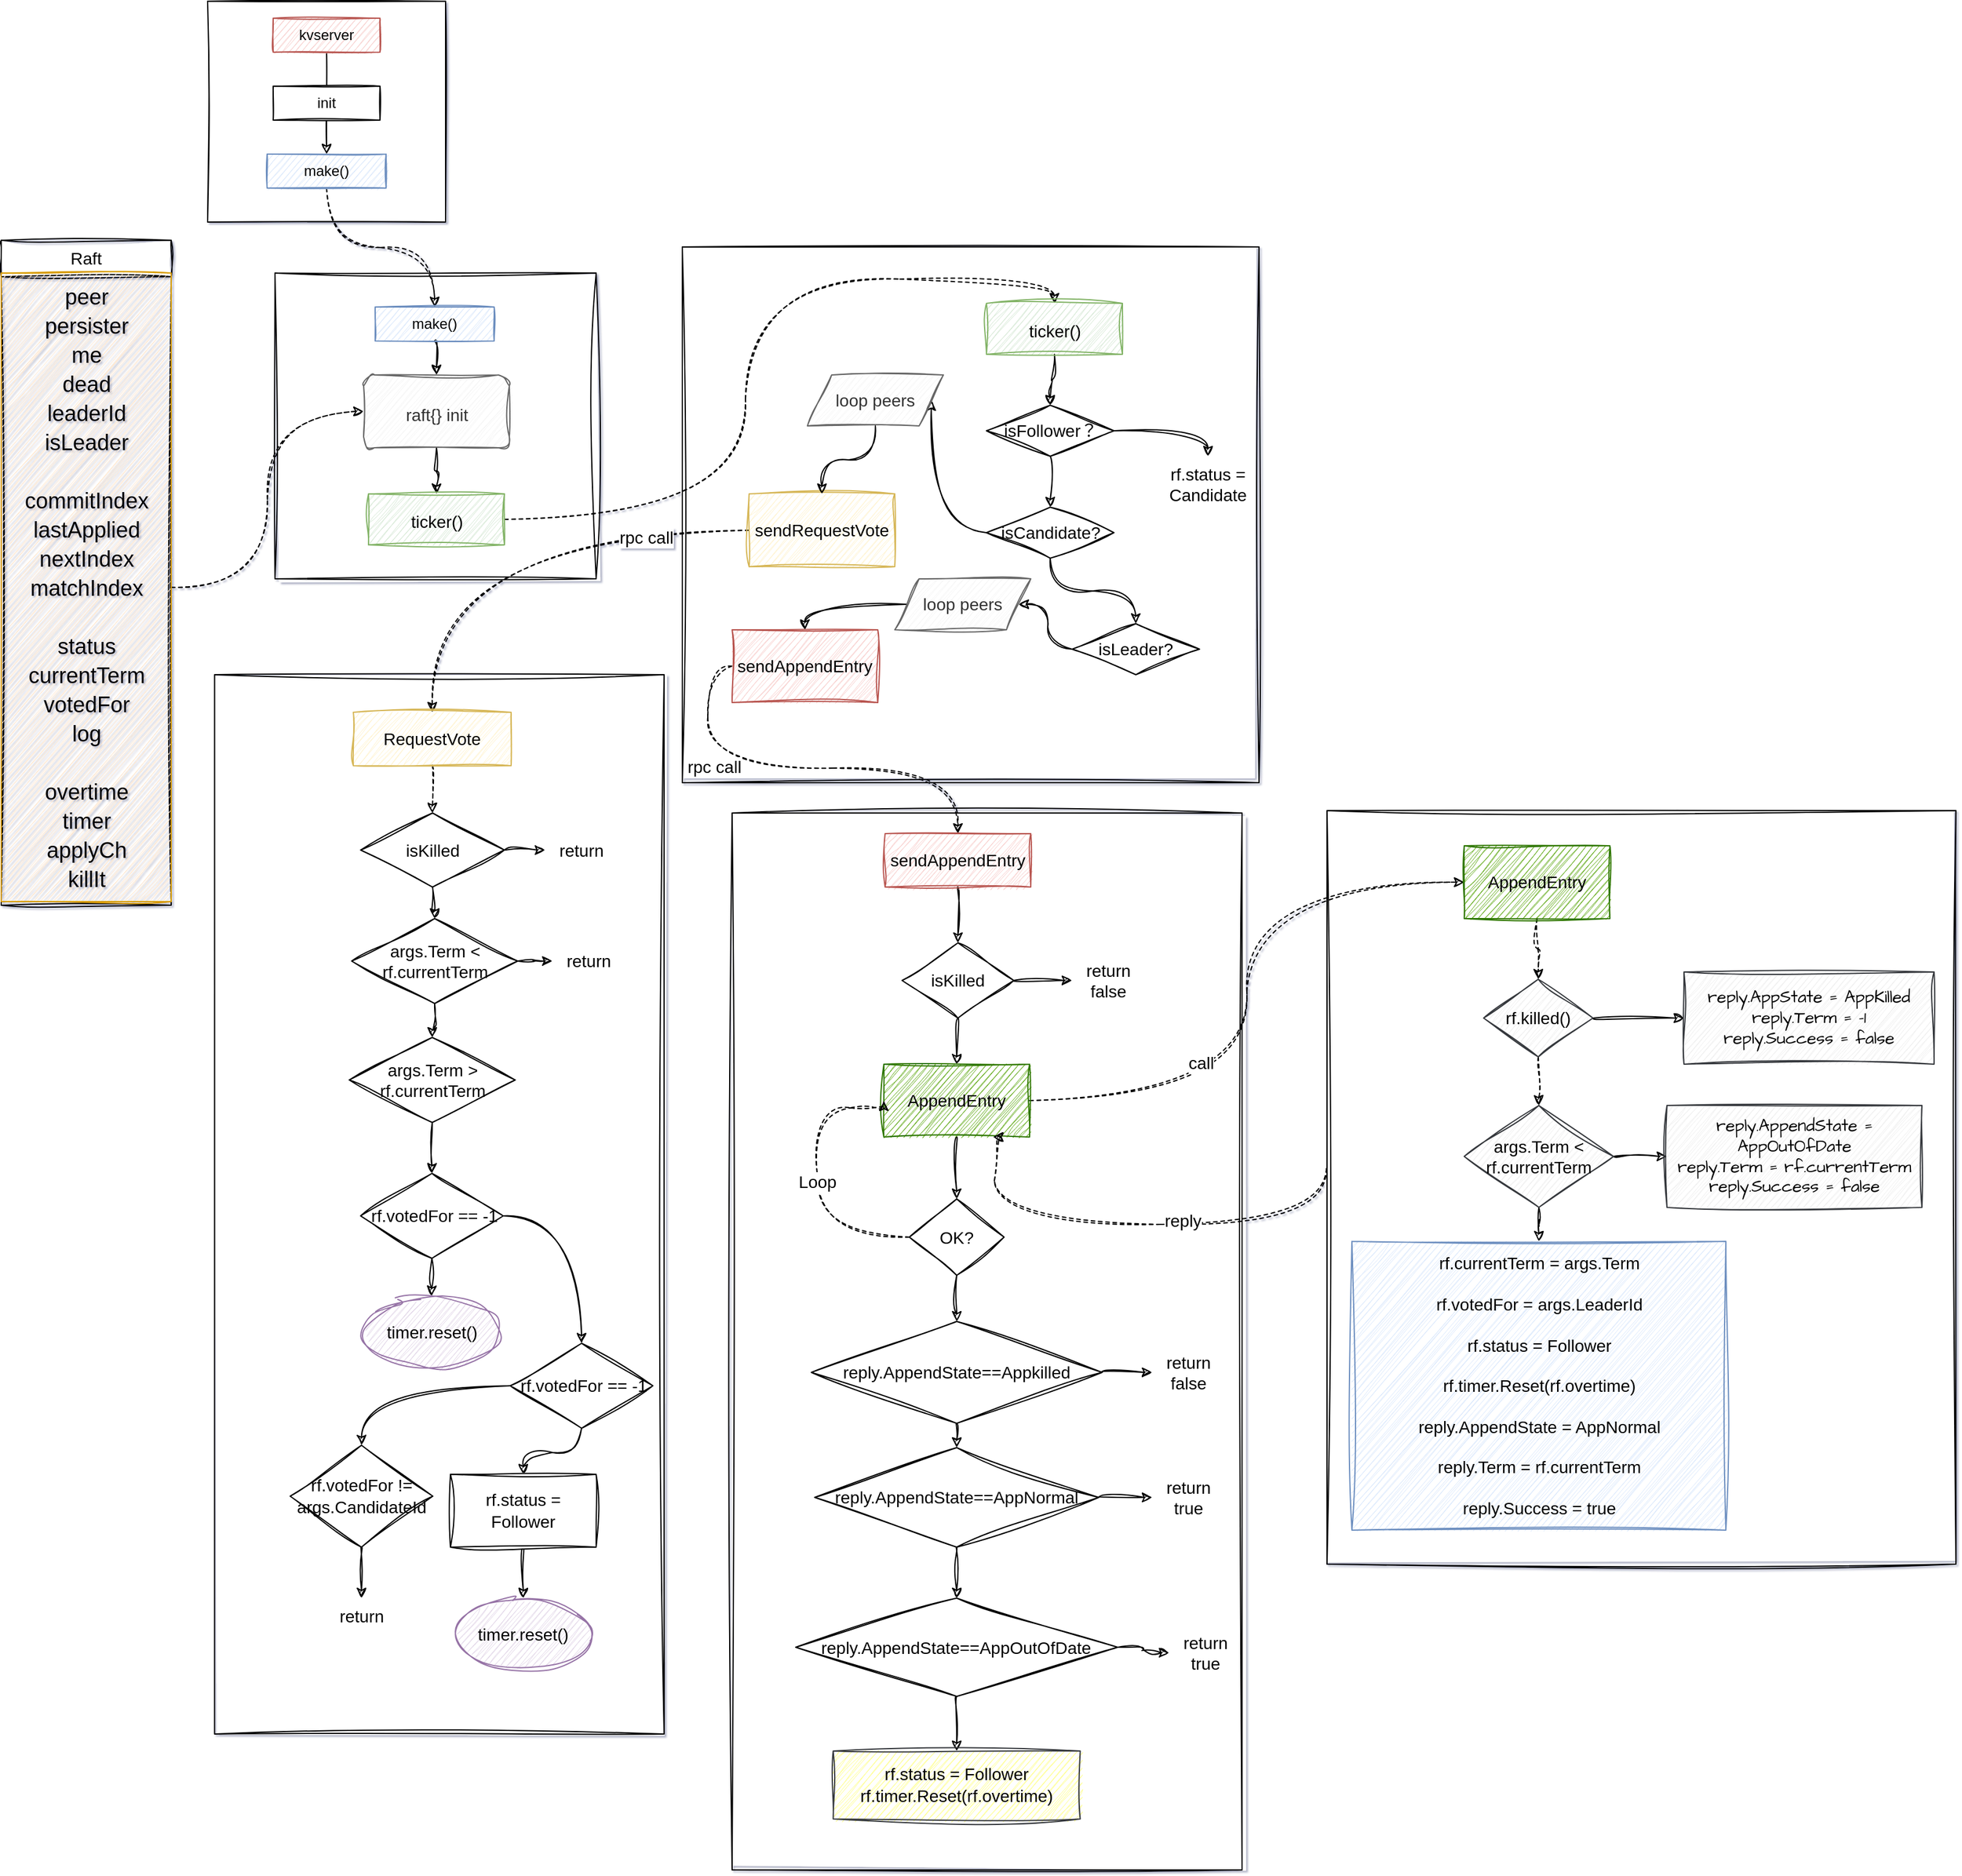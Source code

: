 <mxfile version="20.6.0" type="github"><diagram id="FBNPLSgK4uQEp-y_yy-n" name="第 1 页"><mxGraphModel dx="3739" dy="1654" grid="1" gridSize="14" guides="1" tooltips="1" connect="1" arrows="1" fold="1" page="1" pageScale="1" pageWidth="827" pageHeight="1169" math="0" shadow="1"><root><mxCell id="0"/><mxCell id="1" parent="0"/><mxCell id="ZAG0RleTYIJ7giiX-ed6-130" value="" style="rounded=0;whiteSpace=wrap;html=1;sketch=1;hachureGap=4;jiggle=2;fontFamily=Helvetica;fontSize=14;fontColor=#000000;" vertex="1" parent="1"><mxGeometry x="1022" y="709" width="518" height="621" as="geometry"/></mxCell><mxCell id="ZAG0RleTYIJ7giiX-ed6-66" value="" style="rounded=0;whiteSpace=wrap;html=1;sketch=1;hachureGap=4;jiggle=2;fontFamily=Helvetica;fontSize=14;" vertex="1" parent="1"><mxGeometry x="532" y="711" width="420" height="871" as="geometry"/></mxCell><mxCell id="ZAG0RleTYIJ7giiX-ed6-63" value="" style="rounded=0;whiteSpace=wrap;html=1;sketch=1;hachureGap=4;jiggle=2;fontFamily=Helvetica;fontSize=14;" vertex="1" parent="1"><mxGeometry x="105.75" y="597" width="370.25" height="873" as="geometry"/></mxCell><mxCell id="ZAG0RleTYIJ7giiX-ed6-6" value="" style="rounded=0;whiteSpace=wrap;html=1;sketch=1;hachureGap=4;jiggle=2;fontFamily=Architects Daughter;fontSource=https%3A%2F%2Ffonts.googleapis.com%2Fcss%3Ffamily%3DArchitects%2BDaughter;fontSize=20;" vertex="1" parent="1"><mxGeometry x="155.5" y="266" width="264.5" height="252" as="geometry"/></mxCell><mxCell id="ZAG0RleTYIJ7giiX-ed6-21" value="" style="rounded=0;whiteSpace=wrap;html=1;sketch=1;hachureGap=4;jiggle=2;fontFamily=Helvetica;fontSize=14;" vertex="1" parent="1"><mxGeometry x="491" y="244.5" width="475" height="441.5" as="geometry"/></mxCell><mxCell id="ZAG0RleTYIJ7giiX-ed6-1" value="" style="rounded=0;whiteSpace=wrap;html=1;sketch=1;gradientColor=none;shadow=0;glass=0;" vertex="1" parent="1"><mxGeometry x="100" y="42" width="196" height="182" as="geometry"/></mxCell><mxCell id="ZAG0RleTYIJ7giiX-ed6-5" value="" style="edgeStyle=orthogonalEdgeStyle;rounded=0;orthogonalLoop=1;jettySize=auto;html=1;sketch=1;" edge="1" parent="1" source="ZAG0RleTYIJ7giiX-ed6-2" target="ZAG0RleTYIJ7giiX-ed6-4"><mxGeometry relative="1" as="geometry"/></mxCell><mxCell id="ZAG0RleTYIJ7giiX-ed6-2" value="kvserver" style="rounded=0;whiteSpace=wrap;html=1;shadow=0;glass=0;sketch=1;fillColor=#f8cecc;strokeColor=#b85450;" vertex="1" parent="1"><mxGeometry x="154" y="56" width="88" height="28" as="geometry"/></mxCell><mxCell id="ZAG0RleTYIJ7giiX-ed6-3" value="init" style="rounded=0;whiteSpace=wrap;html=1;shadow=0;glass=0;sketch=1;gradientColor=none;" vertex="1" parent="1"><mxGeometry x="154" y="112" width="88" height="28" as="geometry"/></mxCell><mxCell id="ZAG0RleTYIJ7giiX-ed6-10" style="edgeStyle=orthogonalEdgeStyle;sketch=1;hachureGap=4;jiggle=2;orthogonalLoop=1;jettySize=auto;html=1;exitX=0.5;exitY=1;exitDx=0;exitDy=0;fontFamily=Architects Daughter;fontSource=https%3A%2F%2Ffonts.googleapis.com%2Fcss%3Ffamily%3DArchitects%2BDaughter;fontSize=16;dashed=1;curved=1;" edge="1" parent="1" source="ZAG0RleTYIJ7giiX-ed6-4" target="ZAG0RleTYIJ7giiX-ed6-8"><mxGeometry relative="1" as="geometry"/></mxCell><mxCell id="ZAG0RleTYIJ7giiX-ed6-4" value="make()" style="rounded=0;whiteSpace=wrap;html=1;shadow=0;glass=0;sketch=1;fillColor=#dae8fc;strokeColor=#6c8ebf;" vertex="1" parent="1"><mxGeometry x="149" y="168" width="98" height="28" as="geometry"/></mxCell><mxCell id="ZAG0RleTYIJ7giiX-ed6-20" style="edgeStyle=orthogonalEdgeStyle;curved=1;sketch=1;hachureGap=4;jiggle=2;orthogonalLoop=1;jettySize=auto;html=1;exitX=0.5;exitY=1;exitDx=0;exitDy=0;entryX=0.5;entryY=0;entryDx=0;entryDy=0;fontFamily=Helvetica;fontSize=14;" edge="1" parent="1" source="ZAG0RleTYIJ7giiX-ed6-8" target="ZAG0RleTYIJ7giiX-ed6-15"><mxGeometry relative="1" as="geometry"/></mxCell><mxCell id="ZAG0RleTYIJ7giiX-ed6-8" value="make()" style="rounded=0;whiteSpace=wrap;html=1;shadow=0;glass=0;sketch=1;fillColor=#dae8fc;strokeColor=#6c8ebf;" vertex="1" parent="1"><mxGeometry x="238" y="294" width="98" height="28" as="geometry"/></mxCell><mxCell id="ZAG0RleTYIJ7giiX-ed6-19" value="" style="edgeStyle=orthogonalEdgeStyle;curved=1;sketch=1;hachureGap=4;jiggle=2;orthogonalLoop=1;jettySize=auto;html=1;fontFamily=Helvetica;fontSize=14;" edge="1" parent="1" source="ZAG0RleTYIJ7giiX-ed6-15" target="ZAG0RleTYIJ7giiX-ed6-18"><mxGeometry relative="1" as="geometry"/></mxCell><mxCell id="ZAG0RleTYIJ7giiX-ed6-15" value="&lt;pre&gt;&lt;font face=&quot;Helvetica&quot; style=&quot;font-size: 14px;&quot;&gt;raft{} init&lt;/font&gt;&lt;/pre&gt;" style="rounded=1;whiteSpace=wrap;html=1;sketch=1;hachureGap=4;jiggle=2;fontFamily=Architects Daughter;fontSource=https%3A%2F%2Ffonts.googleapis.com%2Fcss%3Ffamily%3DArchitects%2BDaughter;fontSize=20;fillColor=#f5f5f5;fontColor=#333333;strokeColor=#666666;" vertex="1" parent="1"><mxGeometry x="228.5" y="350" width="120" height="60" as="geometry"/></mxCell><mxCell id="ZAG0RleTYIJ7giiX-ed6-23" style="edgeStyle=orthogonalEdgeStyle;curved=1;sketch=1;hachureGap=4;jiggle=2;orthogonalLoop=1;jettySize=auto;html=1;exitX=1;exitY=0.5;exitDx=0;exitDy=0;entryX=0.5;entryY=0;entryDx=0;entryDy=0;dashed=1;fontFamily=Helvetica;fontSize=14;" edge="1" parent="1" source="ZAG0RleTYIJ7giiX-ed6-18" target="ZAG0RleTYIJ7giiX-ed6-22"><mxGeometry relative="1" as="geometry"/></mxCell><mxCell id="ZAG0RleTYIJ7giiX-ed6-18" value="&lt;font style=&quot;font-size: 14px;&quot; face=&quot;Helvetica&quot;&gt;ticker()&lt;/font&gt;" style="rounded=0;whiteSpace=wrap;html=1;sketch=1;hachureGap=4;jiggle=2;fontFamily=Architects Daughter;fontSource=https%3A%2F%2Ffonts.googleapis.com%2Fcss%3Ffamily%3DArchitects%2BDaughter;fontSize=20;fillColor=#d5e8d4;strokeColor=#82b366;" vertex="1" parent="1"><mxGeometry x="232.5" y="448" width="112" height="42" as="geometry"/></mxCell><mxCell id="ZAG0RleTYIJ7giiX-ed6-50" value="" style="edgeStyle=orthogonalEdgeStyle;curved=1;sketch=1;hachureGap=4;jiggle=2;orthogonalLoop=1;jettySize=auto;html=1;fontFamily=Helvetica;fontSize=14;" edge="1" parent="1" source="ZAG0RleTYIJ7giiX-ed6-22" target="ZAG0RleTYIJ7giiX-ed6-45"><mxGeometry relative="1" as="geometry"/></mxCell><mxCell id="ZAG0RleTYIJ7giiX-ed6-22" value="&lt;font style=&quot;font-size: 14px;&quot; face=&quot;Helvetica&quot;&gt;ticker()&lt;/font&gt;" style="rounded=0;whiteSpace=wrap;html=1;sketch=1;hachureGap=4;jiggle=2;fontFamily=Architects Daughter;fontSource=https%3A%2F%2Ffonts.googleapis.com%2Fcss%3Ffamily%3DArchitects%2BDaughter;fontSize=20;fillColor=#d5e8d4;strokeColor=#82b366;" vertex="1" parent="1"><mxGeometry x="741.5" y="291" width="112" height="42" as="geometry"/></mxCell><mxCell id="ZAG0RleTYIJ7giiX-ed6-35" value="Raft" style="swimlane;fontStyle=0;childLayout=stackLayout;horizontal=1;startSize=30;horizontalStack=0;resizeParent=1;resizeParentMax=0;resizeLast=0;collapsible=1;marginBottom=0;whiteSpace=wrap;html=1;sketch=1;hachureGap=4;jiggle=2;fontFamily=Helvetica;fontSize=14;" vertex="1" parent="1"><mxGeometry x="-70" y="239" width="140" height="548" as="geometry"/></mxCell><mxCell id="ZAG0RleTYIJ7giiX-ed6-44" style="edgeStyle=orthogonalEdgeStyle;curved=1;sketch=1;hachureGap=4;jiggle=2;orthogonalLoop=1;jettySize=auto;html=1;dashed=1;fontFamily=Helvetica;fontSize=14;" edge="1" parent="1" source="ZAG0RleTYIJ7giiX-ed6-13" target="ZAG0RleTYIJ7giiX-ed6-15"><mxGeometry relative="1" as="geometry"/></mxCell><mxCell id="ZAG0RleTYIJ7giiX-ed6-13" value="&lt;font style=&quot;font-size: 18px;&quot; face=&quot;Helvetica&quot;&gt;peer&lt;br&gt;persister&lt;br&gt;me&lt;br&gt;dead&lt;br&gt;leaderId&lt;br&gt;isLeader&lt;br&gt;&lt;br&gt;commitIndex&lt;br&gt;lastApplied&lt;br&gt;nextIndex&lt;br&gt;matchIndex&lt;br&gt;&lt;br&gt;status&lt;br&gt;currentTerm&lt;br&gt;votedFor&lt;br&gt;log&lt;br&gt;&lt;br&gt;overtime&lt;br&gt;timer&lt;br&gt;applyCh&lt;br&gt;killIt&lt;/font&gt;" style="text;html=1;resizable=0;autosize=1;align=center;verticalAlign=middle;points=[];fillColor=#ffe6cc;rounded=0;sketch=1;hachureGap=4;jiggle=2;fontFamily=Architects Daughter;fontSource=https%3A%2F%2Ffonts.googleapis.com%2Fcss%3Ffamily%3DArchitects%2BDaughter;fontSize=20;strokeColor=#d79b00;" vertex="1" parent="1"><mxGeometry x="-70" y="266" width="140" height="518" as="geometry"/></mxCell><mxCell id="ZAG0RleTYIJ7giiX-ed6-48" style="edgeStyle=orthogonalEdgeStyle;curved=1;sketch=1;hachureGap=4;jiggle=2;orthogonalLoop=1;jettySize=auto;html=1;exitX=0.5;exitY=1;exitDx=0;exitDy=0;fontFamily=Helvetica;fontSize=14;" edge="1" parent="1" source="ZAG0RleTYIJ7giiX-ed6-45" target="ZAG0RleTYIJ7giiX-ed6-46"><mxGeometry relative="1" as="geometry"/></mxCell><mxCell id="ZAG0RleTYIJ7giiX-ed6-45" value="isFollower？" style="rhombus;whiteSpace=wrap;html=1;sketch=1;hachureGap=4;jiggle=2;fontFamily=Helvetica;fontSize=14;" vertex="1" parent="1"><mxGeometry x="741.5" y="375" width="105" height="42" as="geometry"/></mxCell><mxCell id="ZAG0RleTYIJ7giiX-ed6-53" style="edgeStyle=orthogonalEdgeStyle;curved=1;sketch=1;hachureGap=4;jiggle=2;orthogonalLoop=1;jettySize=auto;html=1;exitX=1;exitY=0.5;exitDx=0;exitDy=0;entryX=0.5;entryY=0;entryDx=0;entryDy=0;fontFamily=Helvetica;fontSize=14;" edge="1" parent="1" source="ZAG0RleTYIJ7giiX-ed6-45" target="ZAG0RleTYIJ7giiX-ed6-52"><mxGeometry relative="1" as="geometry"><mxPoint x="892" y="458.0" as="targetPoint"/></mxGeometry></mxCell><mxCell id="ZAG0RleTYIJ7giiX-ed6-49" value="" style="edgeStyle=orthogonalEdgeStyle;curved=1;sketch=1;hachureGap=4;jiggle=2;orthogonalLoop=1;jettySize=auto;html=1;fontFamily=Helvetica;fontSize=14;" edge="1" parent="1" source="ZAG0RleTYIJ7giiX-ed6-46" target="ZAG0RleTYIJ7giiX-ed6-47"><mxGeometry relative="1" as="geometry"/></mxCell><mxCell id="ZAG0RleTYIJ7giiX-ed6-72" style="edgeStyle=orthogonalEdgeStyle;curved=1;sketch=1;hachureGap=4;jiggle=2;orthogonalLoop=1;jettySize=auto;html=1;exitX=0;exitY=0.5;exitDx=0;exitDy=0;entryX=1;entryY=0.5;entryDx=0;entryDy=0;fontFamily=Helvetica;fontSize=14;" edge="1" parent="1" source="ZAG0RleTYIJ7giiX-ed6-46" target="ZAG0RleTYIJ7giiX-ed6-71"><mxGeometry relative="1" as="geometry"/></mxCell><mxCell id="ZAG0RleTYIJ7giiX-ed6-46" value="isCandidate?" style="rhombus;whiteSpace=wrap;html=1;sketch=1;hachureGap=4;jiggle=2;fontFamily=Helvetica;fontSize=14;" vertex="1" parent="1"><mxGeometry x="741.5" y="459" width="105" height="42" as="geometry"/></mxCell><mxCell id="ZAG0RleTYIJ7giiX-ed6-60" value="" style="edgeStyle=orthogonalEdgeStyle;curved=1;sketch=1;hachureGap=4;jiggle=2;orthogonalLoop=1;jettySize=auto;html=1;fontFamily=Helvetica;fontSize=14;entryX=1;entryY=0.5;entryDx=0;entryDy=0;" edge="1" parent="1" source="ZAG0RleTYIJ7giiX-ed6-47" target="ZAG0RleTYIJ7giiX-ed6-75"><mxGeometry relative="1" as="geometry"><mxPoint x="718" y="564" as="targetPoint"/></mxGeometry></mxCell><mxCell id="ZAG0RleTYIJ7giiX-ed6-47" value="isLeader?" style="rhombus;whiteSpace=wrap;html=1;sketch=1;hachureGap=4;jiggle=2;fontFamily=Helvetica;fontSize=14;" vertex="1" parent="1"><mxGeometry x="812" y="555" width="105" height="42" as="geometry"/></mxCell><mxCell id="ZAG0RleTYIJ7giiX-ed6-52" value="rf.status = Candidate" style="text;html=1;strokeColor=none;fillColor=none;align=center;verticalAlign=middle;whiteSpace=wrap;rounded=0;sketch=1;hachureGap=4;jiggle=2;fontFamily=Helvetica;fontSize=14;" vertex="1" parent="1"><mxGeometry x="882" y="417" width="84" height="45" as="geometry"/></mxCell><mxCell id="ZAG0RleTYIJ7giiX-ed6-62" style="edgeStyle=orthogonalEdgeStyle;curved=1;sketch=1;hachureGap=4;jiggle=2;orthogonalLoop=1;jettySize=auto;html=1;exitX=0;exitY=0.5;exitDx=0;exitDy=0;fontFamily=Helvetica;fontSize=14;dashed=1;" edge="1" parent="1" source="ZAG0RleTYIJ7giiX-ed6-55" target="ZAG0RleTYIJ7giiX-ed6-61"><mxGeometry relative="1" as="geometry"/></mxCell><mxCell id="ZAG0RleTYIJ7giiX-ed6-67" value="rpc call" style="edgeLabel;html=1;align=center;verticalAlign=middle;resizable=0;points=[];fontSize=14;fontFamily=Helvetica;" vertex="1" connectable="0" parent="ZAG0RleTYIJ7giiX-ed6-62"><mxGeometry x="-0.585" y="6" relative="1" as="geometry"><mxPoint as="offset"/></mxGeometry></mxCell><mxCell id="ZAG0RleTYIJ7giiX-ed6-55" value="sendRequestVote" style="rounded=0;whiteSpace=wrap;html=1;sketch=1;hachureGap=4;jiggle=2;fontFamily=Helvetica;fontSize=14;fillColor=#fff2cc;strokeColor=#d6b656;" vertex="1" parent="1"><mxGeometry x="546" y="448" width="120" height="60" as="geometry"/></mxCell><mxCell id="ZAG0RleTYIJ7giiX-ed6-65" style="edgeStyle=orthogonalEdgeStyle;curved=1;sketch=1;hachureGap=4;jiggle=2;orthogonalLoop=1;jettySize=auto;html=1;exitX=0;exitY=0.5;exitDx=0;exitDy=0;fontFamily=Helvetica;fontSize=14;dashed=1;" edge="1" parent="1" source="ZAG0RleTYIJ7giiX-ed6-57" target="ZAG0RleTYIJ7giiX-ed6-64"><mxGeometry relative="1" as="geometry"/></mxCell><mxCell id="ZAG0RleTYIJ7giiX-ed6-69" value="rpc call" style="edgeLabel;html=1;align=center;verticalAlign=middle;resizable=0;points=[];fontSize=14;fontFamily=Helvetica;" vertex="1" connectable="0" parent="ZAG0RleTYIJ7giiX-ed6-65"><mxGeometry x="-0.434" y="5" relative="1" as="geometry"><mxPoint as="offset"/></mxGeometry></mxCell><mxCell id="ZAG0RleTYIJ7giiX-ed6-57" value="sendAppendEntry" style="rounded=0;whiteSpace=wrap;html=1;sketch=1;hachureGap=4;jiggle=2;fontFamily=Helvetica;fontSize=14;fillColor=#f8cecc;strokeColor=#b85450;" vertex="1" parent="1"><mxGeometry x="532" y="560" width="120" height="60" as="geometry"/></mxCell><mxCell id="ZAG0RleTYIJ7giiX-ed6-80" style="edgeStyle=orthogonalEdgeStyle;curved=1;sketch=1;hachureGap=4;jiggle=2;orthogonalLoop=1;jettySize=auto;html=1;exitX=0.5;exitY=1;exitDx=0;exitDy=0;entryX=0.5;entryY=0;entryDx=0;entryDy=0;dashed=1;fontFamily=Helvetica;fontSize=14;" edge="1" parent="1" source="ZAG0RleTYIJ7giiX-ed6-61" target="ZAG0RleTYIJ7giiX-ed6-82"><mxGeometry relative="1" as="geometry"><mxPoint x="286.771" y="707.436" as="targetPoint"/></mxGeometry></mxCell><mxCell id="ZAG0RleTYIJ7giiX-ed6-61" value="RequestVote" style="rounded=0;whiteSpace=wrap;html=1;sketch=1;hachureGap=4;jiggle=2;fontFamily=Helvetica;fontSize=14;fillColor=#fff2cc;strokeColor=#d6b656;" vertex="1" parent="1"><mxGeometry x="220" y="628" width="130" height="44" as="geometry"/></mxCell><mxCell id="ZAG0RleTYIJ7giiX-ed6-121" value="" style="edgeStyle=orthogonalEdgeStyle;curved=1;sketch=1;hachureGap=4;jiggle=2;orthogonalLoop=1;jettySize=auto;html=1;fontFamily=Helvetica;fontSize=14;" edge="1" parent="1" source="ZAG0RleTYIJ7giiX-ed6-64" target="ZAG0RleTYIJ7giiX-ed6-120"><mxGeometry relative="1" as="geometry"/></mxCell><mxCell id="ZAG0RleTYIJ7giiX-ed6-64" value="sendAppendEntry" style="rounded=0;whiteSpace=wrap;html=1;sketch=1;hachureGap=4;jiggle=2;fontFamily=Helvetica;fontSize=14;fillColor=#f8cecc;strokeColor=#b85450;" vertex="1" parent="1"><mxGeometry x="658" y="728" width="120" height="44" as="geometry"/></mxCell><mxCell id="ZAG0RleTYIJ7giiX-ed6-74" style="edgeStyle=orthogonalEdgeStyle;curved=1;sketch=1;hachureGap=4;jiggle=2;orthogonalLoop=1;jettySize=auto;html=1;exitX=0.5;exitY=1;exitDx=0;exitDy=0;entryX=0.5;entryY=0;entryDx=0;entryDy=0;fontFamily=Helvetica;fontSize=14;" edge="1" parent="1" source="ZAG0RleTYIJ7giiX-ed6-71" target="ZAG0RleTYIJ7giiX-ed6-55"><mxGeometry relative="1" as="geometry"/></mxCell><mxCell id="ZAG0RleTYIJ7giiX-ed6-71" value="loop peers" style="shape=parallelogram;perimeter=parallelogramPerimeter;whiteSpace=wrap;html=1;fixedSize=1;sketch=1;hachureGap=4;jiggle=2;fontFamily=Helvetica;fontSize=14;fillColor=#f5f5f5;fontColor=#333333;strokeColor=#666666;" vertex="1" parent="1"><mxGeometry x="594" y="350" width="112" height="42" as="geometry"/></mxCell><mxCell id="ZAG0RleTYIJ7giiX-ed6-77" style="edgeStyle=orthogonalEdgeStyle;curved=1;sketch=1;hachureGap=4;jiggle=2;orthogonalLoop=1;jettySize=auto;html=1;exitX=0;exitY=0.5;exitDx=0;exitDy=0;entryX=0.5;entryY=0;entryDx=0;entryDy=0;fontFamily=Helvetica;fontSize=14;" edge="1" parent="1" source="ZAG0RleTYIJ7giiX-ed6-75" target="ZAG0RleTYIJ7giiX-ed6-57"><mxGeometry relative="1" as="geometry"/></mxCell><mxCell id="ZAG0RleTYIJ7giiX-ed6-75" value="loop peers" style="shape=parallelogram;perimeter=parallelogramPerimeter;whiteSpace=wrap;html=1;fixedSize=1;sketch=1;hachureGap=4;jiggle=2;fontFamily=Helvetica;fontSize=14;fillColor=#f5f5f5;fontColor=#333333;strokeColor=#666666;" vertex="1" parent="1"><mxGeometry x="666" y="518" width="112" height="42" as="geometry"/></mxCell><mxCell id="ZAG0RleTYIJ7giiX-ed6-87" value="" style="edgeStyle=orthogonalEdgeStyle;curved=1;sketch=1;hachureGap=4;jiggle=2;orthogonalLoop=1;jettySize=auto;html=1;fontFamily=Helvetica;fontSize=14;" edge="1" parent="1" source="ZAG0RleTYIJ7giiX-ed6-82" target="ZAG0RleTYIJ7giiX-ed6-83"><mxGeometry relative="1" as="geometry"/></mxCell><mxCell id="ZAG0RleTYIJ7giiX-ed6-92" style="edgeStyle=orthogonalEdgeStyle;curved=1;sketch=1;hachureGap=4;jiggle=2;orthogonalLoop=1;jettySize=auto;html=1;exitX=1;exitY=0.5;exitDx=0;exitDy=0;entryX=0;entryY=0.5;entryDx=0;entryDy=0;fontFamily=Helvetica;fontSize=14;" edge="1" parent="1" source="ZAG0RleTYIJ7giiX-ed6-82" target="ZAG0RleTYIJ7giiX-ed6-91"><mxGeometry relative="1" as="geometry"/></mxCell><mxCell id="ZAG0RleTYIJ7giiX-ed6-82" value="isKilled" style="rhombus;whiteSpace=wrap;html=1;sketch=1;hachureGap=4;jiggle=2;fontFamily=Helvetica;fontSize=14;" vertex="1" parent="1"><mxGeometry x="226" y="711" width="118.5" height="61" as="geometry"/></mxCell><mxCell id="ZAG0RleTYIJ7giiX-ed6-88" value="" style="edgeStyle=orthogonalEdgeStyle;curved=1;sketch=1;hachureGap=4;jiggle=2;orthogonalLoop=1;jettySize=auto;html=1;fontFamily=Helvetica;fontSize=14;" edge="1" parent="1" source="ZAG0RleTYIJ7giiX-ed6-83" target="ZAG0RleTYIJ7giiX-ed6-85"><mxGeometry relative="1" as="geometry"/></mxCell><mxCell id="ZAG0RleTYIJ7giiX-ed6-95" style="edgeStyle=orthogonalEdgeStyle;curved=1;sketch=1;hachureGap=4;jiggle=2;orthogonalLoop=1;jettySize=auto;html=1;exitX=1;exitY=0.5;exitDx=0;exitDy=0;fontFamily=Helvetica;fontSize=14;" edge="1" parent="1" source="ZAG0RleTYIJ7giiX-ed6-83" target="ZAG0RleTYIJ7giiX-ed6-94"><mxGeometry relative="1" as="geometry"/></mxCell><mxCell id="ZAG0RleTYIJ7giiX-ed6-83" value="args.Term &amp;lt; rf.currentTerm" style="rhombus;whiteSpace=wrap;html=1;sketch=1;hachureGap=4;jiggle=2;fontFamily=Helvetica;fontSize=14;" vertex="1" parent="1"><mxGeometry x="218.63" y="798" width="136.75" height="70" as="geometry"/></mxCell><mxCell id="ZAG0RleTYIJ7giiX-ed6-102" value="" style="edgeStyle=orthogonalEdgeStyle;curved=1;sketch=1;hachureGap=4;jiggle=2;orthogonalLoop=1;jettySize=auto;html=1;fontFamily=Helvetica;fontSize=14;" edge="1" parent="1" source="ZAG0RleTYIJ7giiX-ed6-85" target="ZAG0RleTYIJ7giiX-ed6-101"><mxGeometry relative="1" as="geometry"/></mxCell><mxCell id="ZAG0RleTYIJ7giiX-ed6-85" value="args.Term &amp;gt; rf.currentTerm" style="rhombus;whiteSpace=wrap;html=1;sketch=1;hachureGap=4;jiggle=2;fontFamily=Helvetica;fontSize=14;" vertex="1" parent="1"><mxGeometry x="216.63" y="896" width="136.75" height="70" as="geometry"/></mxCell><mxCell id="ZAG0RleTYIJ7giiX-ed6-91" value="return" style="text;html=1;strokeColor=none;fillColor=none;align=center;verticalAlign=middle;whiteSpace=wrap;rounded=0;sketch=1;hachureGap=4;jiggle=2;fontFamily=Helvetica;fontSize=14;" vertex="1" parent="1"><mxGeometry x="378" y="726.5" width="60" height="30" as="geometry"/></mxCell><mxCell id="ZAG0RleTYIJ7giiX-ed6-94" value="return" style="text;html=1;strokeColor=none;fillColor=none;align=center;verticalAlign=middle;whiteSpace=wrap;rounded=0;sketch=1;hachureGap=4;jiggle=2;fontFamily=Helvetica;fontSize=14;" vertex="1" parent="1"><mxGeometry x="384" y="818" width="60" height="30" as="geometry"/></mxCell><mxCell id="ZAG0RleTYIJ7giiX-ed6-105" value="" style="edgeStyle=orthogonalEdgeStyle;curved=1;sketch=1;hachureGap=4;jiggle=2;orthogonalLoop=1;jettySize=auto;html=1;fontFamily=Helvetica;fontSize=14;" edge="1" parent="1" source="ZAG0RleTYIJ7giiX-ed6-101" target="ZAG0RleTYIJ7giiX-ed6-104"><mxGeometry relative="1" as="geometry"/></mxCell><mxCell id="ZAG0RleTYIJ7giiX-ed6-107" value="" style="edgeStyle=orthogonalEdgeStyle;curved=1;sketch=1;hachureGap=4;jiggle=2;orthogonalLoop=1;jettySize=auto;html=1;fontFamily=Helvetica;fontSize=14;" edge="1" parent="1" source="ZAG0RleTYIJ7giiX-ed6-101" target="ZAG0RleTYIJ7giiX-ed6-106"><mxGeometry relative="1" as="geometry"/></mxCell><mxCell id="ZAG0RleTYIJ7giiX-ed6-101" value="&lt;font face=&quot;Helvetica&quot;&gt;&amp;nbsp;rf.votedFor == -1&lt;/font&gt;" style="rhombus;whiteSpace=wrap;html=1;fontSize=14;sketch=1;hachureGap=4;jiggle=2;fontFamily=Architects Daughter;fontSource=https%3A%2F%2Ffonts.googleapis.com%2Fcss%3Ffamily%3DArchitects%2BDaughter;" vertex="1" parent="1"><mxGeometry x="226" y="1008" width="117.5" height="70" as="geometry"/></mxCell><mxCell id="ZAG0RleTYIJ7giiX-ed6-104" value="&lt;font face=&quot;Helvetica&quot;&gt;timer.reset()&lt;/font&gt;" style="ellipse;whiteSpace=wrap;html=1;fontSize=14;fontFamily=Architects Daughter;sketch=1;hachureGap=4;jiggle=2;fontSource=https%3A%2F%2Ffonts.googleapis.com%2Fcss%3Ffamily%3DArchitects%2BDaughter;fillColor=#e1d5e7;strokeColor=#9673a6;" vertex="1" parent="1"><mxGeometry x="224.5" y="1109" width="120" height="60" as="geometry"/></mxCell><mxCell id="ZAG0RleTYIJ7giiX-ed6-113" style="edgeStyle=orthogonalEdgeStyle;curved=1;sketch=1;hachureGap=4;jiggle=2;orthogonalLoop=1;jettySize=auto;html=1;entryX=0.5;entryY=0;entryDx=0;entryDy=0;fontFamily=Helvetica;fontSize=14;" edge="1" parent="1" source="ZAG0RleTYIJ7giiX-ed6-106" target="ZAG0RleTYIJ7giiX-ed6-112"><mxGeometry relative="1" as="geometry"/></mxCell><mxCell id="ZAG0RleTYIJ7giiX-ed6-117" value="" style="edgeStyle=orthogonalEdgeStyle;curved=1;sketch=1;hachureGap=4;jiggle=2;orthogonalLoop=1;jettySize=auto;html=1;fontFamily=Helvetica;fontSize=14;" edge="1" parent="1" source="ZAG0RleTYIJ7giiX-ed6-106" target="ZAG0RleTYIJ7giiX-ed6-116"><mxGeometry relative="1" as="geometry"/></mxCell><mxCell id="ZAG0RleTYIJ7giiX-ed6-106" value="&lt;font face=&quot;Helvetica&quot;&gt;&amp;nbsp;rf.votedFor == -1&lt;/font&gt;" style="rhombus;whiteSpace=wrap;html=1;fontSize=14;sketch=1;hachureGap=4;jiggle=2;fontFamily=Architects Daughter;fontSource=https%3A%2F%2Ffonts.googleapis.com%2Fcss%3Ffamily%3DArchitects%2BDaughter;" vertex="1" parent="1"><mxGeometry x="349.25" y="1148" width="117.5" height="70" as="geometry"/></mxCell><mxCell id="ZAG0RleTYIJ7giiX-ed6-115" style="edgeStyle=orthogonalEdgeStyle;curved=1;sketch=1;hachureGap=4;jiggle=2;orthogonalLoop=1;jettySize=auto;html=1;exitX=0.5;exitY=1;exitDx=0;exitDy=0;entryX=0.5;entryY=0;entryDx=0;entryDy=0;fontFamily=Helvetica;fontSize=14;" edge="1" parent="1" source="ZAG0RleTYIJ7giiX-ed6-112" target="ZAG0RleTYIJ7giiX-ed6-114"><mxGeometry relative="1" as="geometry"/></mxCell><mxCell id="ZAG0RleTYIJ7giiX-ed6-112" value="&lt;font face=&quot;Helvetica&quot;&gt;rf.votedFor != args.CandidateId&lt;/font&gt;" style="rhombus;whiteSpace=wrap;html=1;fontSize=14;sketch=1;hachureGap=4;jiggle=2;fontFamily=Architects Daughter;fontSource=https%3A%2F%2Ffonts.googleapis.com%2Fcss%3Ffamily%3DArchitects%2BDaughter;" vertex="1" parent="1"><mxGeometry x="168" y="1232" width="117.5" height="84" as="geometry"/></mxCell><mxCell id="ZAG0RleTYIJ7giiX-ed6-114" value="return" style="text;html=1;strokeColor=none;fillColor=none;align=center;verticalAlign=middle;whiteSpace=wrap;rounded=0;sketch=1;hachureGap=4;jiggle=2;fontFamily=Helvetica;fontSize=14;" vertex="1" parent="1"><mxGeometry x="196.75" y="1358" width="60" height="30" as="geometry"/></mxCell><mxCell id="ZAG0RleTYIJ7giiX-ed6-119" style="edgeStyle=orthogonalEdgeStyle;curved=1;sketch=1;hachureGap=4;jiggle=2;orthogonalLoop=1;jettySize=auto;html=1;exitX=0.5;exitY=1;exitDx=0;exitDy=0;entryX=0.5;entryY=0;entryDx=0;entryDy=0;fontFamily=Helvetica;fontSize=14;" edge="1" parent="1" source="ZAG0RleTYIJ7giiX-ed6-116" target="ZAG0RleTYIJ7giiX-ed6-118"><mxGeometry relative="1" as="geometry"/></mxCell><mxCell id="ZAG0RleTYIJ7giiX-ed6-116" value="&lt;font face=&quot;Helvetica&quot;&gt;rf.status = Follower&lt;/font&gt;" style="whiteSpace=wrap;html=1;fontSize=14;fontFamily=Architects Daughter;sketch=1;hachureGap=4;jiggle=2;fontSource=https%3A%2F%2Ffonts.googleapis.com%2Fcss%3Ffamily%3DArchitects%2BDaughter;" vertex="1" parent="1"><mxGeometry x="300" y="1256" width="120" height="60" as="geometry"/></mxCell><mxCell id="ZAG0RleTYIJ7giiX-ed6-118" value="&lt;font face=&quot;Helvetica&quot;&gt;timer.reset()&lt;/font&gt;" style="ellipse;whiteSpace=wrap;html=1;fontSize=14;fontFamily=Architects Daughter;sketch=1;hachureGap=4;jiggle=2;fontSource=https%3A%2F%2Ffonts.googleapis.com%2Fcss%3Ffamily%3DArchitects%2BDaughter;fillColor=#e1d5e7;strokeColor=#9673a6;" vertex="1" parent="1"><mxGeometry x="300" y="1358" width="120" height="60" as="geometry"/></mxCell><mxCell id="ZAG0RleTYIJ7giiX-ed6-123" style="edgeStyle=orthogonalEdgeStyle;curved=1;sketch=1;hachureGap=4;jiggle=2;orthogonalLoop=1;jettySize=auto;html=1;exitX=1;exitY=0.5;exitDx=0;exitDy=0;entryX=0;entryY=0.5;entryDx=0;entryDy=0;fontFamily=Helvetica;fontSize=14;" edge="1" parent="1" source="ZAG0RleTYIJ7giiX-ed6-120" target="ZAG0RleTYIJ7giiX-ed6-122"><mxGeometry relative="1" as="geometry"/></mxCell><mxCell id="ZAG0RleTYIJ7giiX-ed6-125" style="edgeStyle=orthogonalEdgeStyle;curved=1;sketch=1;hachureGap=4;jiggle=2;orthogonalLoop=1;jettySize=auto;html=1;exitX=0.5;exitY=1;exitDx=0;exitDy=0;entryX=0.5;entryY=0;entryDx=0;entryDy=0;fontFamily=Helvetica;fontSize=14;fontColor=#000000;" edge="1" parent="1" source="ZAG0RleTYIJ7giiX-ed6-120" target="ZAG0RleTYIJ7giiX-ed6-124"><mxGeometry relative="1" as="geometry"/></mxCell><mxCell id="ZAG0RleTYIJ7giiX-ed6-120" value="&lt;font face=&quot;Helvetica&quot;&gt;isKilled&lt;/font&gt;" style="rhombus;whiteSpace=wrap;html=1;fontSize=14;rounded=0;sketch=1;hachureGap=4;jiggle=2;fontFamily=Architects Daughter;fontSource=https%3A%2F%2Ffonts.googleapis.com%2Fcss%3Ffamily%3DArchitects%2BDaughter;" vertex="1" parent="1"><mxGeometry x="672" y="818" width="92" height="62" as="geometry"/></mxCell><mxCell id="ZAG0RleTYIJ7giiX-ed6-122" value="return false" style="text;html=1;strokeColor=none;fillColor=none;align=center;verticalAlign=middle;whiteSpace=wrap;rounded=0;sketch=1;hachureGap=4;jiggle=2;fontFamily=Helvetica;fontSize=14;" vertex="1" parent="1"><mxGeometry x="812" y="834" width="60" height="30" as="geometry"/></mxCell><mxCell id="ZAG0RleTYIJ7giiX-ed6-129" style="edgeStyle=orthogonalEdgeStyle;curved=1;sketch=1;hachureGap=4;jiggle=2;orthogonalLoop=1;jettySize=auto;html=1;exitX=1;exitY=0.5;exitDx=0;exitDy=0;fontFamily=Helvetica;fontSize=14;fontColor=#000000;entryX=0;entryY=0.5;entryDx=0;entryDy=0;dashed=1;" edge="1" parent="1" source="ZAG0RleTYIJ7giiX-ed6-124" target="ZAG0RleTYIJ7giiX-ed6-128"><mxGeometry relative="1" as="geometry"/></mxCell><mxCell id="ZAG0RleTYIJ7giiX-ed6-172" value="call" style="edgeLabel;html=1;align=center;verticalAlign=middle;resizable=0;points=[];fontSize=14;fontFamily=Helvetica;fontColor=#000000;" vertex="1" connectable="0" parent="ZAG0RleTYIJ7giiX-ed6-129"><mxGeometry x="-0.473" y="31" relative="1" as="geometry"><mxPoint x="-1" as="offset"/></mxGeometry></mxCell><mxCell id="ZAG0RleTYIJ7giiX-ed6-135" value="" style="edgeStyle=orthogonalEdgeStyle;curved=1;sketch=1;hachureGap=4;jiggle=2;orthogonalLoop=1;jettySize=auto;html=1;fontFamily=Helvetica;fontSize=14;fontColor=#000000;" edge="1" parent="1" source="ZAG0RleTYIJ7giiX-ed6-124" target="ZAG0RleTYIJ7giiX-ed6-134"><mxGeometry relative="1" as="geometry"/></mxCell><mxCell id="ZAG0RleTYIJ7giiX-ed6-124" value="&lt;font color=&quot;#000000&quot;&gt;AppendEntry&lt;/font&gt;" style="rounded=0;whiteSpace=wrap;html=1;sketch=1;hachureGap=4;jiggle=2;fontFamily=Helvetica;fontSize=14;fillColor=#60a917;strokeColor=#2D7600;fontColor=#ffffff;" vertex="1" parent="1"><mxGeometry x="657" y="918" width="120" height="60" as="geometry"/></mxCell><mxCell id="ZAG0RleTYIJ7giiX-ed6-163" value="" style="edgeStyle=orthogonalEdgeStyle;curved=1;sketch=1;hachureGap=4;jiggle=2;orthogonalLoop=1;jettySize=auto;html=1;dashed=1;fontFamily=Helvetica;fontSize=14;fontColor=#000000;" edge="1" parent="1" source="ZAG0RleTYIJ7giiX-ed6-128" target="ZAG0RleTYIJ7giiX-ed6-158"><mxGeometry relative="1" as="geometry"/></mxCell><mxCell id="ZAG0RleTYIJ7giiX-ed6-128" value="&lt;font color=&quot;#000000&quot;&gt;AppendEntry&lt;/font&gt;" style="rounded=0;whiteSpace=wrap;html=1;sketch=1;hachureGap=4;jiggle=2;fontFamily=Helvetica;fontSize=14;fillColor=#60a917;strokeColor=#2D7600;fontColor=#ffffff;" vertex="1" parent="1"><mxGeometry x="1135" y="738" width="120" height="60" as="geometry"/></mxCell><mxCell id="ZAG0RleTYIJ7giiX-ed6-139" style="edgeStyle=orthogonalEdgeStyle;curved=1;sketch=1;hachureGap=4;jiggle=2;orthogonalLoop=1;jettySize=auto;html=1;exitX=0;exitY=0.5;exitDx=0;exitDy=0;entryX=0;entryY=0.5;entryDx=0;entryDy=0;dashed=1;fontFamily=Helvetica;fontSize=14;fontColor=#000000;" edge="1" parent="1" source="ZAG0RleTYIJ7giiX-ed6-134" target="ZAG0RleTYIJ7giiX-ed6-124"><mxGeometry relative="1" as="geometry"><Array as="points"><mxPoint x="602" y="1060"/><mxPoint x="602" y="954"/></Array></mxGeometry></mxCell><mxCell id="ZAG0RleTYIJ7giiX-ed6-140" value="Loop" style="edgeLabel;html=1;align=center;verticalAlign=middle;resizable=0;points=[];fontSize=14;fontFamily=Helvetica;fontColor=#000000;" vertex="1" connectable="0" parent="ZAG0RleTYIJ7giiX-ed6-139"><mxGeometry x="0.0" relative="1" as="geometry"><mxPoint as="offset"/></mxGeometry></mxCell><mxCell id="ZAG0RleTYIJ7giiX-ed6-143" value="" style="edgeStyle=orthogonalEdgeStyle;curved=1;sketch=1;hachureGap=4;jiggle=2;orthogonalLoop=1;jettySize=auto;html=1;fontFamily=Helvetica;fontSize=14;fontColor=#000000;" edge="1" parent="1" source="ZAG0RleTYIJ7giiX-ed6-134" target="ZAG0RleTYIJ7giiX-ed6-142"><mxGeometry relative="1" as="geometry"/></mxCell><mxCell id="ZAG0RleTYIJ7giiX-ed6-134" value="&lt;font face=&quot;Helvetica&quot;&gt;OK?&lt;/font&gt;" style="rhombus;whiteSpace=wrap;html=1;fontSize=14;rounded=0;sketch=1;hachureGap=4;jiggle=2;fontFamily=Architects Daughter;fontSource=https%3A%2F%2Ffonts.googleapis.com%2Fcss%3Ffamily%3DArchitects%2BDaughter;" vertex="1" parent="1"><mxGeometry x="678" y="1029" width="78" height="63" as="geometry"/></mxCell><mxCell id="ZAG0RleTYIJ7giiX-ed6-145" style="edgeStyle=orthogonalEdgeStyle;curved=1;sketch=1;hachureGap=4;jiggle=2;orthogonalLoop=1;jettySize=auto;html=1;exitX=0.5;exitY=1;exitDx=0;exitDy=0;entryX=0.5;entryY=0;entryDx=0;entryDy=0;fontFamily=Helvetica;fontSize=14;fontColor=#000000;" edge="1" parent="1" source="ZAG0RleTYIJ7giiX-ed6-142" target="ZAG0RleTYIJ7giiX-ed6-144"><mxGeometry relative="1" as="geometry"/></mxCell><mxCell id="ZAG0RleTYIJ7giiX-ed6-147" style="edgeStyle=orthogonalEdgeStyle;curved=1;sketch=1;hachureGap=4;jiggle=2;orthogonalLoop=1;jettySize=auto;html=1;exitX=1;exitY=0.5;exitDx=0;exitDy=0;fontFamily=Helvetica;fontSize=14;fontColor=#000000;" edge="1" parent="1" source="ZAG0RleTYIJ7giiX-ed6-142" target="ZAG0RleTYIJ7giiX-ed6-146"><mxGeometry relative="1" as="geometry"/></mxCell><mxCell id="ZAG0RleTYIJ7giiX-ed6-142" value="&lt;font face=&quot;Helvetica&quot;&gt;reply.AppendState==Appkilled&lt;/font&gt;" style="rhombus;whiteSpace=wrap;html=1;fontSize=14;fontFamily=Architects Daughter;rounded=0;sketch=1;hachureGap=4;jiggle=2;fontSource=https%3A%2F%2Ffonts.googleapis.com%2Fcss%3Ffamily%3DArchitects%2BDaughter;" vertex="1" parent="1"><mxGeometry x="597.25" y="1130" width="239.5" height="84" as="geometry"/></mxCell><mxCell id="ZAG0RleTYIJ7giiX-ed6-149" style="edgeStyle=orthogonalEdgeStyle;curved=1;sketch=1;hachureGap=4;jiggle=2;orthogonalLoop=1;jettySize=auto;html=1;exitX=1;exitY=0.5;exitDx=0;exitDy=0;entryX=0;entryY=0.5;entryDx=0;entryDy=0;fontFamily=Helvetica;fontSize=14;fontColor=#000000;" edge="1" parent="1" source="ZAG0RleTYIJ7giiX-ed6-144" target="ZAG0RleTYIJ7giiX-ed6-148"><mxGeometry relative="1" as="geometry"/></mxCell><mxCell id="ZAG0RleTYIJ7giiX-ed6-151" style="edgeStyle=orthogonalEdgeStyle;curved=1;sketch=1;hachureGap=4;jiggle=2;orthogonalLoop=1;jettySize=auto;html=1;exitX=0.5;exitY=1;exitDx=0;exitDy=0;entryX=0.5;entryY=0;entryDx=0;entryDy=0;fontFamily=Helvetica;fontSize=14;fontColor=#000000;" edge="1" parent="1" source="ZAG0RleTYIJ7giiX-ed6-144" target="ZAG0RleTYIJ7giiX-ed6-150"><mxGeometry relative="1" as="geometry"/></mxCell><mxCell id="ZAG0RleTYIJ7giiX-ed6-144" value="&lt;span style=&quot;font-family: Helvetica;&quot;&gt;reply.AppendState==AppNormal&lt;/span&gt;" style="rhombus;whiteSpace=wrap;html=1;fontSize=14;fontFamily=Architects Daughter;rounded=0;sketch=1;hachureGap=4;jiggle=2;fontSource=https%3A%2F%2Ffonts.googleapis.com%2Fcss%3Ffamily%3DArchitects%2BDaughter;fontColor=#000000;" vertex="1" parent="1"><mxGeometry x="600" y="1234" width="234" height="82" as="geometry"/></mxCell><mxCell id="ZAG0RleTYIJ7giiX-ed6-146" value="return false" style="text;html=1;strokeColor=none;fillColor=none;align=center;verticalAlign=middle;whiteSpace=wrap;rounded=0;sketch=1;hachureGap=4;jiggle=2;fontFamily=Helvetica;fontSize=14;fontColor=#000000;" vertex="1" parent="1"><mxGeometry x="878" y="1157" width="60" height="30" as="geometry"/></mxCell><mxCell id="ZAG0RleTYIJ7giiX-ed6-148" value="return true" style="text;html=1;strokeColor=none;fillColor=none;align=center;verticalAlign=middle;whiteSpace=wrap;rounded=0;sketch=1;hachureGap=4;jiggle=2;fontFamily=Helvetica;fontSize=14;fontColor=#000000;" vertex="1" parent="1"><mxGeometry x="878" y="1260" width="60" height="30" as="geometry"/></mxCell><mxCell id="ZAG0RleTYIJ7giiX-ed6-154" value="" style="edgeStyle=orthogonalEdgeStyle;curved=1;sketch=1;hachureGap=4;jiggle=2;orthogonalLoop=1;jettySize=auto;html=1;fontFamily=Helvetica;fontSize=14;fontColor=#000000;" edge="1" parent="1" source="ZAG0RleTYIJ7giiX-ed6-150" target="ZAG0RleTYIJ7giiX-ed6-153"><mxGeometry relative="1" as="geometry"/></mxCell><mxCell id="ZAG0RleTYIJ7giiX-ed6-157" value="" style="edgeStyle=orthogonalEdgeStyle;curved=1;sketch=1;hachureGap=4;jiggle=2;orthogonalLoop=1;jettySize=auto;html=1;fontFamily=Helvetica;fontSize=14;fontColor=#000000;" edge="1" parent="1" source="ZAG0RleTYIJ7giiX-ed6-150" target="ZAG0RleTYIJ7giiX-ed6-155"><mxGeometry relative="1" as="geometry"/></mxCell><mxCell id="ZAG0RleTYIJ7giiX-ed6-150" value="&lt;span style=&quot;font-family: Helvetica;&quot;&gt;reply.AppendState==AppOutOfDate&lt;/span&gt;" style="rhombus;whiteSpace=wrap;html=1;fontSize=14;fontFamily=Architects Daughter;rounded=0;sketch=1;hachureGap=4;jiggle=2;fontSource=https%3A%2F%2Ffonts.googleapis.com%2Fcss%3Ffamily%3DArchitects%2BDaughter;fontColor=#000000;" vertex="1" parent="1"><mxGeometry x="584.37" y="1358" width="265.25" height="81" as="geometry"/></mxCell><mxCell id="ZAG0RleTYIJ7giiX-ed6-153" value="return true" style="text;html=1;strokeColor=none;fillColor=none;align=center;verticalAlign=middle;whiteSpace=wrap;rounded=0;sketch=1;hachureGap=4;jiggle=2;fontFamily=Helvetica;fontSize=14;fontColor=#000000;" vertex="1" parent="1"><mxGeometry x="892" y="1388" width="60" height="30" as="geometry"/></mxCell><mxCell id="ZAG0RleTYIJ7giiX-ed6-155" value="&lt;font face=&quot;Helvetica&quot;&gt;rf.status = Follower&lt;br&gt;rf.timer.Reset(rf.overtime)&lt;/font&gt;" style="whiteSpace=wrap;html=1;fontSize=14;fontFamily=Architects Daughter;rounded=0;sketch=1;hachureGap=4;jiggle=2;fontSource=https%3A%2F%2Ffonts.googleapis.com%2Fcss%3Ffamily%3DArchitects%2BDaughter;fillColor=#ffff88;strokeColor=#36393d;" vertex="1" parent="1"><mxGeometry x="615.25" y="1484" width="203.5" height="56" as="geometry"/></mxCell><mxCell id="ZAG0RleTYIJ7giiX-ed6-160" value="" style="edgeStyle=orthogonalEdgeStyle;curved=1;sketch=1;hachureGap=4;jiggle=2;orthogonalLoop=1;jettySize=auto;html=1;fontFamily=Helvetica;fontSize=14;fontColor=#000000;" edge="1" parent="1" source="ZAG0RleTYIJ7giiX-ed6-158" target="ZAG0RleTYIJ7giiX-ed6-159"><mxGeometry relative="1" as="geometry"/></mxCell><mxCell id="ZAG0RleTYIJ7giiX-ed6-165" value="" style="edgeStyle=orthogonalEdgeStyle;curved=1;sketch=1;hachureGap=4;jiggle=2;orthogonalLoop=1;jettySize=auto;html=1;fontFamily=Helvetica;fontSize=14;fontColor=#000000;dashed=1;" edge="1" parent="1" source="ZAG0RleTYIJ7giiX-ed6-158" target="ZAG0RleTYIJ7giiX-ed6-164"><mxGeometry relative="1" as="geometry"/></mxCell><mxCell id="ZAG0RleTYIJ7giiX-ed6-158" value="rf.killed()" style="rhombus;whiteSpace=wrap;html=1;fontSize=14;fillColor=#eeeeee;strokeColor=#36393d;rounded=0;sketch=1;hachureGap=4;jiggle=2;fontFamily=Helvetica;" vertex="1" parent="1"><mxGeometry x="1151" y="848" width="90" height="64" as="geometry"/></mxCell><mxCell id="ZAG0RleTYIJ7giiX-ed6-159" value="reply.AppState = AppKilled&lt;br&gt;reply.Term = -1&lt;br&gt;reply.Success = false" style="whiteSpace=wrap;html=1;fontSize=14;fillColor=#eeeeee;strokeColor=#36393d;rounded=0;sketch=1;hachureGap=4;jiggle=2;fontFamily=Architects Daughter;fontSource=https%3A%2F%2Ffonts.googleapis.com%2Fcss%3Ffamily%3DArchitects%2BDaughter;" vertex="1" parent="1"><mxGeometry x="1316" y="842" width="206" height="76" as="geometry"/></mxCell><mxCell id="ZAG0RleTYIJ7giiX-ed6-168" value="" style="edgeStyle=orthogonalEdgeStyle;curved=1;sketch=1;hachureGap=4;jiggle=2;orthogonalLoop=1;jettySize=auto;html=1;fontFamily=Helvetica;fontSize=14;fontColor=#000000;" edge="1" parent="1" source="ZAG0RleTYIJ7giiX-ed6-164" target="ZAG0RleTYIJ7giiX-ed6-167"><mxGeometry relative="1" as="geometry"/></mxCell><mxCell id="ZAG0RleTYIJ7giiX-ed6-170" value="" style="edgeStyle=orthogonalEdgeStyle;curved=1;sketch=1;hachureGap=4;jiggle=2;orthogonalLoop=1;jettySize=auto;html=1;fontFamily=Helvetica;fontSize=14;fontColor=#000000;" edge="1" parent="1" source="ZAG0RleTYIJ7giiX-ed6-164" target="ZAG0RleTYIJ7giiX-ed6-169"><mxGeometry relative="1" as="geometry"/></mxCell><mxCell id="ZAG0RleTYIJ7giiX-ed6-164" value="args.Term &amp;lt; rf.currentTerm" style="rhombus;whiteSpace=wrap;html=1;fontSize=14;fillColor=#eeeeee;strokeColor=#36393d;rounded=0;sketch=1;hachureGap=4;jiggle=2;fontFamily=Helvetica;fontSource=https%3A%2F%2Ffonts.googleapis.com%2Fcss%3Ffamily%3DArchitects%2BDaughter;" vertex="1" parent="1"><mxGeometry x="1135" y="952" width="123" height="84" as="geometry"/></mxCell><mxCell id="ZAG0RleTYIJ7giiX-ed6-167" value="reply.AppendState = AppOutOfDate &lt;br&gt;reply.Term = rf.currentTerm reply.Success = false" style="whiteSpace=wrap;html=1;fontSize=14;fillColor=#eeeeee;strokeColor=#36393d;rounded=0;sketch=1;hachureGap=4;jiggle=2;fontFamily=Architects Daughter;fontSource=https%3A%2F%2Ffonts.googleapis.com%2Fcss%3Ffamily%3DArchitects%2BDaughter;" vertex="1" parent="1"><mxGeometry x="1302" y="952" width="210" height="84" as="geometry"/></mxCell><mxCell id="ZAG0RleTYIJ7giiX-ed6-169" value="&lt;div&gt;rf.currentTerm = args.Term&lt;/div&gt;&lt;div&gt;&lt;br&gt;&lt;/div&gt;&lt;div&gt;rf.votedFor = args.LeaderId&lt;/div&gt;&lt;div&gt;&lt;br&gt;&lt;/div&gt;&lt;div&gt;rf.status = Follower&lt;/div&gt;&lt;div&gt;&lt;br&gt;&lt;/div&gt;&lt;div&gt;rf.timer.Reset(rf.overtime)&lt;/div&gt;&lt;div&gt;&lt;br&gt;&lt;/div&gt;&lt;div&gt;reply.AppendState = AppNormal&lt;/div&gt;&lt;div&gt;&lt;br&gt;&lt;/div&gt;&lt;div&gt;reply.Term = rf.currentTerm&lt;/div&gt;&lt;div&gt;&lt;br&gt;&lt;/div&gt;&lt;div&gt;reply.Success = true&lt;/div&gt;" style="whiteSpace=wrap;html=1;fontSize=14;fillColor=#dae8fc;strokeColor=#6c8ebf;rounded=0;sketch=1;hachureGap=4;jiggle=2;fontSource=https%3A%2F%2Ffonts.googleapis.com%2Fcss%3Ffamily%3DArchitects%2BDaughter;fontFamily=Helvetica;" vertex="1" parent="1"><mxGeometry x="1042.5" y="1064" width="308" height="238" as="geometry"/></mxCell><mxCell id="ZAG0RleTYIJ7giiX-ed6-171" style="edgeStyle=orthogonalEdgeStyle;curved=1;sketch=1;hachureGap=4;jiggle=2;orthogonalLoop=1;jettySize=auto;html=1;entryX=0.75;entryY=1;entryDx=0;entryDy=0;fontFamily=Helvetica;fontSize=14;fontColor=#000000;dashed=1;exitX=-0.001;exitY=0.475;exitDx=0;exitDy=0;exitPerimeter=0;" edge="1" parent="1" source="ZAG0RleTYIJ7giiX-ed6-130" target="ZAG0RleTYIJ7giiX-ed6-124"><mxGeometry relative="1" as="geometry"><Array as="points"><mxPoint x="1022" y="1050"/><mxPoint x="748" y="1050"/></Array></mxGeometry></mxCell><mxCell id="ZAG0RleTYIJ7giiX-ed6-173" value="reply" style="edgeLabel;html=1;align=center;verticalAlign=middle;resizable=0;points=[];fontSize=14;fontFamily=Helvetica;fontColor=#000000;" vertex="1" connectable="0" parent="ZAG0RleTYIJ7giiX-ed6-171"><mxGeometry x="-0.164" y="-3" relative="1" as="geometry"><mxPoint x="-1" as="offset"/></mxGeometry></mxCell></root></mxGraphModel></diagram></mxfile>